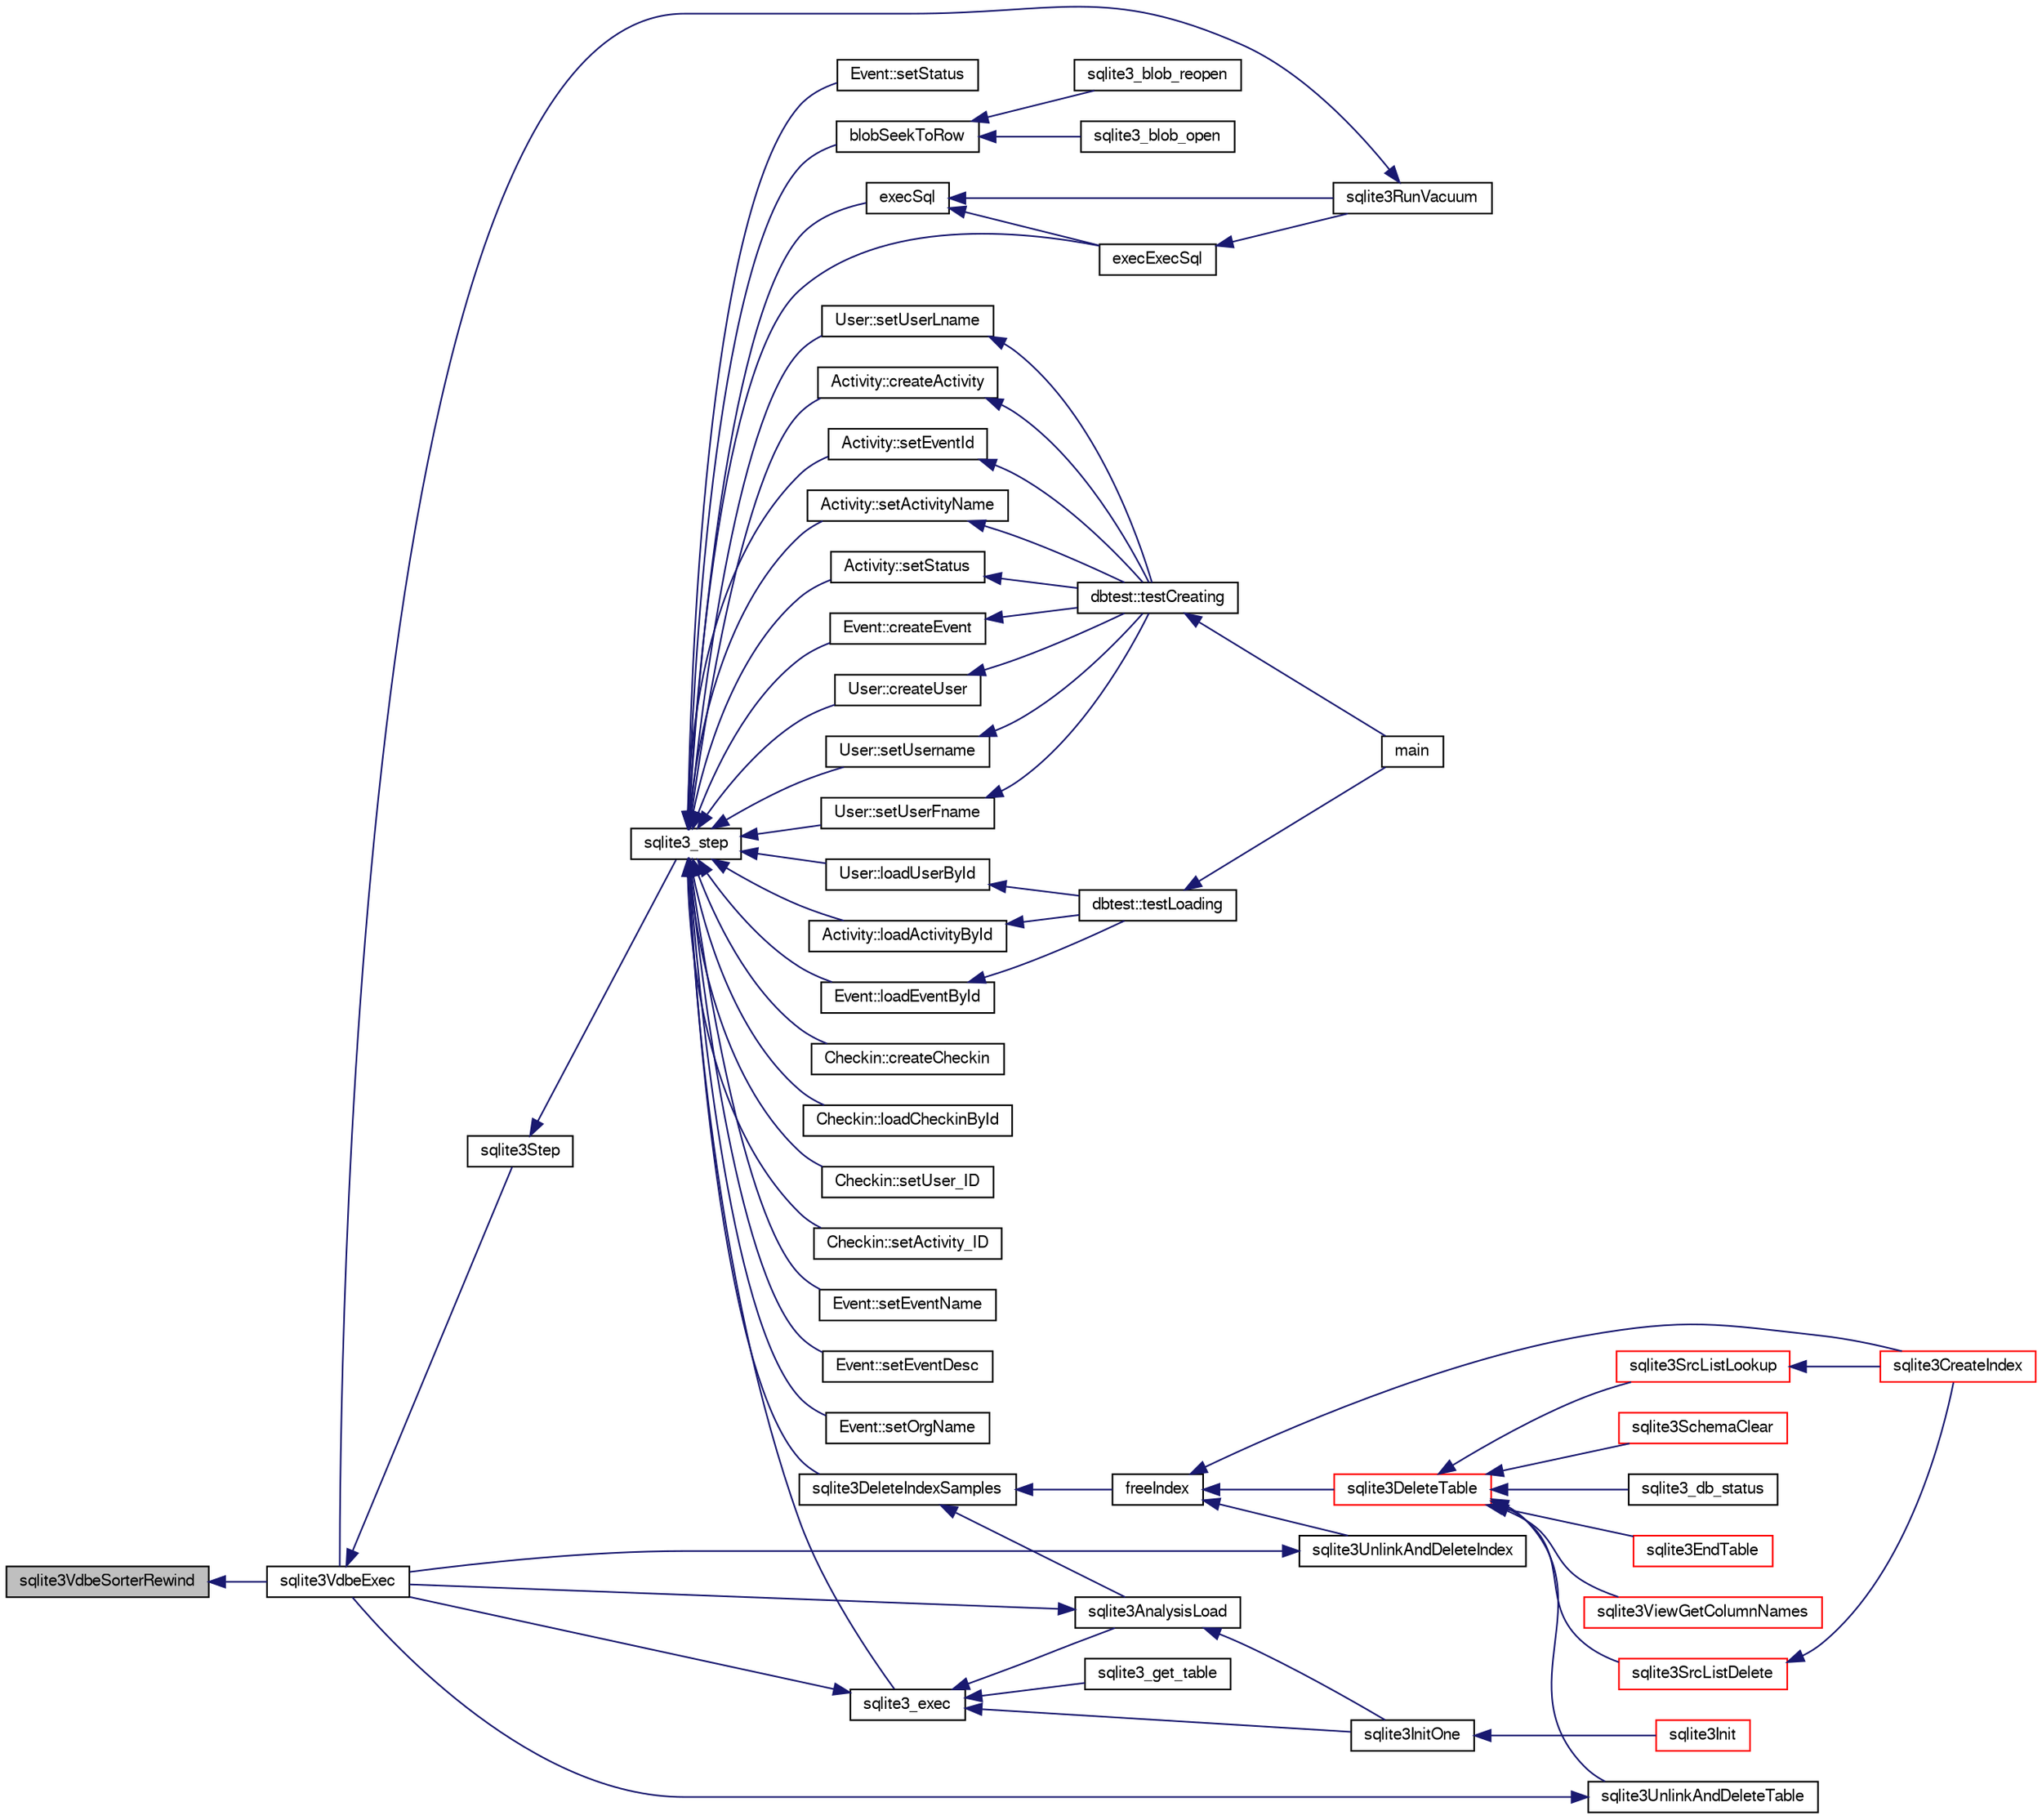 digraph "sqlite3VdbeSorterRewind"
{
  edge [fontname="FreeSans",fontsize="10",labelfontname="FreeSans",labelfontsize="10"];
  node [fontname="FreeSans",fontsize="10",shape=record];
  rankdir="LR";
  Node794742 [label="sqlite3VdbeSorterRewind",height=0.2,width=0.4,color="black", fillcolor="grey75", style="filled", fontcolor="black"];
  Node794742 -> Node794743 [dir="back",color="midnightblue",fontsize="10",style="solid",fontname="FreeSans"];
  Node794743 [label="sqlite3VdbeExec",height=0.2,width=0.4,color="black", fillcolor="white", style="filled",URL="$sqlite3_8c.html#a8ce40a614bdc56719c4d642b1e4dfb21"];
  Node794743 -> Node794744 [dir="back",color="midnightblue",fontsize="10",style="solid",fontname="FreeSans"];
  Node794744 [label="sqlite3Step",height=0.2,width=0.4,color="black", fillcolor="white", style="filled",URL="$sqlite3_8c.html#a3f2872e873e2758a4beedad1d5113554"];
  Node794744 -> Node794745 [dir="back",color="midnightblue",fontsize="10",style="solid",fontname="FreeSans"];
  Node794745 [label="sqlite3_step",height=0.2,width=0.4,color="black", fillcolor="white", style="filled",URL="$sqlite3_8h.html#ac1e491ce36b7471eb28387f7d3c74334"];
  Node794745 -> Node794746 [dir="back",color="midnightblue",fontsize="10",style="solid",fontname="FreeSans"];
  Node794746 [label="Activity::createActivity",height=0.2,width=0.4,color="black", fillcolor="white", style="filled",URL="$classActivity.html#a813cc5e52c14ab49b39014c134e3425b"];
  Node794746 -> Node794747 [dir="back",color="midnightblue",fontsize="10",style="solid",fontname="FreeSans"];
  Node794747 [label="dbtest::testCreating",height=0.2,width=0.4,color="black", fillcolor="white", style="filled",URL="$classdbtest.html#a8193e88a7df657069c8a6bd09c8243b7"];
  Node794747 -> Node794748 [dir="back",color="midnightblue",fontsize="10",style="solid",fontname="FreeSans"];
  Node794748 [label="main",height=0.2,width=0.4,color="black", fillcolor="white", style="filled",URL="$test_8cpp.html#ae66f6b31b5ad750f1fe042a706a4e3d4"];
  Node794745 -> Node794749 [dir="back",color="midnightblue",fontsize="10",style="solid",fontname="FreeSans"];
  Node794749 [label="Activity::loadActivityById",height=0.2,width=0.4,color="black", fillcolor="white", style="filled",URL="$classActivity.html#abe4ffb4f08a47212ebf9013259d9e7fd"];
  Node794749 -> Node794750 [dir="back",color="midnightblue",fontsize="10",style="solid",fontname="FreeSans"];
  Node794750 [label="dbtest::testLoading",height=0.2,width=0.4,color="black", fillcolor="white", style="filled",URL="$classdbtest.html#a6f98d82a2c8e2b9040848763504ddae1"];
  Node794750 -> Node794748 [dir="back",color="midnightblue",fontsize="10",style="solid",fontname="FreeSans"];
  Node794745 -> Node794751 [dir="back",color="midnightblue",fontsize="10",style="solid",fontname="FreeSans"];
  Node794751 [label="Activity::setEventId",height=0.2,width=0.4,color="black", fillcolor="white", style="filled",URL="$classActivity.html#adb1d0fd0d08f473e068f0a4086bfa9ca"];
  Node794751 -> Node794747 [dir="back",color="midnightblue",fontsize="10",style="solid",fontname="FreeSans"];
  Node794745 -> Node794752 [dir="back",color="midnightblue",fontsize="10",style="solid",fontname="FreeSans"];
  Node794752 [label="Activity::setActivityName",height=0.2,width=0.4,color="black", fillcolor="white", style="filled",URL="$classActivity.html#a62dc3737b33915a36086f9dd26d16a81"];
  Node794752 -> Node794747 [dir="back",color="midnightblue",fontsize="10",style="solid",fontname="FreeSans"];
  Node794745 -> Node794753 [dir="back",color="midnightblue",fontsize="10",style="solid",fontname="FreeSans"];
  Node794753 [label="Activity::setStatus",height=0.2,width=0.4,color="black", fillcolor="white", style="filled",URL="$classActivity.html#af618135a7738f4d2a7ee147a8ef912ea"];
  Node794753 -> Node794747 [dir="back",color="midnightblue",fontsize="10",style="solid",fontname="FreeSans"];
  Node794745 -> Node794754 [dir="back",color="midnightblue",fontsize="10",style="solid",fontname="FreeSans"];
  Node794754 [label="Checkin::createCheckin",height=0.2,width=0.4,color="black", fillcolor="white", style="filled",URL="$classCheckin.html#a4e40acdf7fff0e607f6de4f24f3a163c"];
  Node794745 -> Node794755 [dir="back",color="midnightblue",fontsize="10",style="solid",fontname="FreeSans"];
  Node794755 [label="Checkin::loadCheckinById",height=0.2,width=0.4,color="black", fillcolor="white", style="filled",URL="$classCheckin.html#a3461f70ea6c68475225f2a07f78a21e0"];
  Node794745 -> Node794756 [dir="back",color="midnightblue",fontsize="10",style="solid",fontname="FreeSans"];
  Node794756 [label="Checkin::setUser_ID",height=0.2,width=0.4,color="black", fillcolor="white", style="filled",URL="$classCheckin.html#a76ab640f4f912876dbebf183db5359c6"];
  Node794745 -> Node794757 [dir="back",color="midnightblue",fontsize="10",style="solid",fontname="FreeSans"];
  Node794757 [label="Checkin::setActivity_ID",height=0.2,width=0.4,color="black", fillcolor="white", style="filled",URL="$classCheckin.html#ab2ff3ec2604ec73a42af25874a00b232"];
  Node794745 -> Node794758 [dir="back",color="midnightblue",fontsize="10",style="solid",fontname="FreeSans"];
  Node794758 [label="Event::createEvent",height=0.2,width=0.4,color="black", fillcolor="white", style="filled",URL="$classEvent.html#a77adb9f4a46ffb32c2d931f0691f5903"];
  Node794758 -> Node794747 [dir="back",color="midnightblue",fontsize="10",style="solid",fontname="FreeSans"];
  Node794745 -> Node794759 [dir="back",color="midnightblue",fontsize="10",style="solid",fontname="FreeSans"];
  Node794759 [label="Event::loadEventById",height=0.2,width=0.4,color="black", fillcolor="white", style="filled",URL="$classEvent.html#afa66cea33f722dbeecb69cc98fdea055"];
  Node794759 -> Node794750 [dir="back",color="midnightblue",fontsize="10",style="solid",fontname="FreeSans"];
  Node794745 -> Node794760 [dir="back",color="midnightblue",fontsize="10",style="solid",fontname="FreeSans"];
  Node794760 [label="Event::setEventName",height=0.2,width=0.4,color="black", fillcolor="white", style="filled",URL="$classEvent.html#a10596b6ca077df05184e30d62b08729d"];
  Node794745 -> Node794761 [dir="back",color="midnightblue",fontsize="10",style="solid",fontname="FreeSans"];
  Node794761 [label="Event::setEventDesc",height=0.2,width=0.4,color="black", fillcolor="white", style="filled",URL="$classEvent.html#ae36b8377dcae792f1c5c4726024c981b"];
  Node794745 -> Node794762 [dir="back",color="midnightblue",fontsize="10",style="solid",fontname="FreeSans"];
  Node794762 [label="Event::setOrgName",height=0.2,width=0.4,color="black", fillcolor="white", style="filled",URL="$classEvent.html#a19aac0f776bd764563a54977656cf680"];
  Node794745 -> Node794763 [dir="back",color="midnightblue",fontsize="10",style="solid",fontname="FreeSans"];
  Node794763 [label="Event::setStatus",height=0.2,width=0.4,color="black", fillcolor="white", style="filled",URL="$classEvent.html#ab0a6b9285af0f4172eb841e2b80f8972"];
  Node794745 -> Node794764 [dir="back",color="midnightblue",fontsize="10",style="solid",fontname="FreeSans"];
  Node794764 [label="blobSeekToRow",height=0.2,width=0.4,color="black", fillcolor="white", style="filled",URL="$sqlite3_8c.html#afff57e13332b98c8a44a7cebe38962ab"];
  Node794764 -> Node794765 [dir="back",color="midnightblue",fontsize="10",style="solid",fontname="FreeSans"];
  Node794765 [label="sqlite3_blob_open",height=0.2,width=0.4,color="black", fillcolor="white", style="filled",URL="$sqlite3_8h.html#adb8ad839a5bdd62a43785132bc7dd518"];
  Node794764 -> Node794766 [dir="back",color="midnightblue",fontsize="10",style="solid",fontname="FreeSans"];
  Node794766 [label="sqlite3_blob_reopen",height=0.2,width=0.4,color="black", fillcolor="white", style="filled",URL="$sqlite3_8h.html#abc77c24fdc0150138490359a94360f7e"];
  Node794745 -> Node794767 [dir="back",color="midnightblue",fontsize="10",style="solid",fontname="FreeSans"];
  Node794767 [label="sqlite3DeleteIndexSamples",height=0.2,width=0.4,color="black", fillcolor="white", style="filled",URL="$sqlite3_8c.html#aaeda0302fbf61397ec009f65bed047ef"];
  Node794767 -> Node794768 [dir="back",color="midnightblue",fontsize="10",style="solid",fontname="FreeSans"];
  Node794768 [label="sqlite3AnalysisLoad",height=0.2,width=0.4,color="black", fillcolor="white", style="filled",URL="$sqlite3_8c.html#a48a2301c27e1d3d68708b9b8761b5a01"];
  Node794768 -> Node794743 [dir="back",color="midnightblue",fontsize="10",style="solid",fontname="FreeSans"];
  Node794768 -> Node794769 [dir="back",color="midnightblue",fontsize="10",style="solid",fontname="FreeSans"];
  Node794769 [label="sqlite3InitOne",height=0.2,width=0.4,color="black", fillcolor="white", style="filled",URL="$sqlite3_8c.html#ac4318b25df65269906b0379251fe9b85"];
  Node794769 -> Node794770 [dir="back",color="midnightblue",fontsize="10",style="solid",fontname="FreeSans"];
  Node794770 [label="sqlite3Init",height=0.2,width=0.4,color="red", fillcolor="white", style="filled",URL="$sqlite3_8c.html#aed74e3dc765631a833f522f425ff5a48"];
  Node794767 -> Node794870 [dir="back",color="midnightblue",fontsize="10",style="solid",fontname="FreeSans"];
  Node794870 [label="freeIndex",height=0.2,width=0.4,color="black", fillcolor="white", style="filled",URL="$sqlite3_8c.html#a00907c99c18d5bcb9d0b38c077146c31"];
  Node794870 -> Node794871 [dir="back",color="midnightblue",fontsize="10",style="solid",fontname="FreeSans"];
  Node794871 [label="sqlite3UnlinkAndDeleteIndex",height=0.2,width=0.4,color="black", fillcolor="white", style="filled",URL="$sqlite3_8c.html#a889f2dcb438c56db37a6d61e9f25e244"];
  Node794871 -> Node794743 [dir="back",color="midnightblue",fontsize="10",style="solid",fontname="FreeSans"];
  Node794870 -> Node794872 [dir="back",color="midnightblue",fontsize="10",style="solid",fontname="FreeSans"];
  Node794872 [label="sqlite3DeleteTable",height=0.2,width=0.4,color="red", fillcolor="white", style="filled",URL="$sqlite3_8c.html#a7fd3d507375a381a3807f92735318973"];
  Node794872 -> Node794873 [dir="back",color="midnightblue",fontsize="10",style="solid",fontname="FreeSans"];
  Node794873 [label="sqlite3_db_status",height=0.2,width=0.4,color="black", fillcolor="white", style="filled",URL="$sqlite3_8h.html#ab64e8333313ee2e44116842711818940"];
  Node794872 -> Node794874 [dir="back",color="midnightblue",fontsize="10",style="solid",fontname="FreeSans"];
  Node794874 [label="sqlite3UnlinkAndDeleteTable",height=0.2,width=0.4,color="black", fillcolor="white", style="filled",URL="$sqlite3_8c.html#a9733677716a49de464f86fff164e9a1b"];
  Node794874 -> Node794743 [dir="back",color="midnightblue",fontsize="10",style="solid",fontname="FreeSans"];
  Node794872 -> Node794785 [dir="back",color="midnightblue",fontsize="10",style="solid",fontname="FreeSans"];
  Node794785 [label="sqlite3EndTable",height=0.2,width=0.4,color="red", fillcolor="white", style="filled",URL="$sqlite3_8c.html#a7b5f2c66c0f0b6f819d970ca389768b0"];
  Node794872 -> Node794820 [dir="back",color="midnightblue",fontsize="10",style="solid",fontname="FreeSans"];
  Node794820 [label="sqlite3ViewGetColumnNames",height=0.2,width=0.4,color="red", fillcolor="white", style="filled",URL="$sqlite3_8c.html#aebc7cd8d9e2bd174ae0a60363d3f6ce8"];
  Node794872 -> Node794875 [dir="back",color="midnightblue",fontsize="10",style="solid",fontname="FreeSans"];
  Node794875 [label="sqlite3SrcListDelete",height=0.2,width=0.4,color="red", fillcolor="white", style="filled",URL="$sqlite3_8c.html#acc250a3e5e7fd8889a16a9f28e3e7312"];
  Node794875 -> Node794782 [dir="back",color="midnightblue",fontsize="10",style="solid",fontname="FreeSans"];
  Node794782 [label="sqlite3CreateIndex",height=0.2,width=0.4,color="red", fillcolor="white", style="filled",URL="$sqlite3_8c.html#a8dbe5e590ab6c58a8c45f34f7c81e825"];
  Node794872 -> Node794952 [dir="back",color="midnightblue",fontsize="10",style="solid",fontname="FreeSans"];
  Node794952 [label="sqlite3SchemaClear",height=0.2,width=0.4,color="red", fillcolor="white", style="filled",URL="$sqlite3_8c.html#a927c603430267e42c56ab38ca221322a"];
  Node794872 -> Node794787 [dir="back",color="midnightblue",fontsize="10",style="solid",fontname="FreeSans"];
  Node794787 [label="sqlite3SrcListLookup",height=0.2,width=0.4,color="red", fillcolor="white", style="filled",URL="$sqlite3_8c.html#a6354fab5d5d3aa8a721e43d480c16701"];
  Node794787 -> Node794782 [dir="back",color="midnightblue",fontsize="10",style="solid",fontname="FreeSans"];
  Node794870 -> Node794782 [dir="back",color="midnightblue",fontsize="10",style="solid",fontname="FreeSans"];
  Node794745 -> Node794936 [dir="back",color="midnightblue",fontsize="10",style="solid",fontname="FreeSans"];
  Node794936 [label="sqlite3_exec",height=0.2,width=0.4,color="black", fillcolor="white", style="filled",URL="$sqlite3_8h.html#a97487ec8150e0bcc8fa392ab8f0e24db"];
  Node794936 -> Node794743 [dir="back",color="midnightblue",fontsize="10",style="solid",fontname="FreeSans"];
  Node794936 -> Node794768 [dir="back",color="midnightblue",fontsize="10",style="solid",fontname="FreeSans"];
  Node794936 -> Node794769 [dir="back",color="midnightblue",fontsize="10",style="solid",fontname="FreeSans"];
  Node794936 -> Node794937 [dir="back",color="midnightblue",fontsize="10",style="solid",fontname="FreeSans"];
  Node794937 [label="sqlite3_get_table",height=0.2,width=0.4,color="black", fillcolor="white", style="filled",URL="$sqlite3_8h.html#a5effeac4e12df57beaa35c5be1f61579"];
  Node794745 -> Node794927 [dir="back",color="midnightblue",fontsize="10",style="solid",fontname="FreeSans"];
  Node794927 [label="execSql",height=0.2,width=0.4,color="black", fillcolor="white", style="filled",URL="$sqlite3_8c.html#a7d16651b98a110662f4c265eff0246cb"];
  Node794927 -> Node794928 [dir="back",color="midnightblue",fontsize="10",style="solid",fontname="FreeSans"];
  Node794928 [label="execExecSql",height=0.2,width=0.4,color="black", fillcolor="white", style="filled",URL="$sqlite3_8c.html#ac1be09a6c047f21133d16378d301e0d4"];
  Node794928 -> Node794929 [dir="back",color="midnightblue",fontsize="10",style="solid",fontname="FreeSans"];
  Node794929 [label="sqlite3RunVacuum",height=0.2,width=0.4,color="black", fillcolor="white", style="filled",URL="$sqlite3_8c.html#a5e83ddc7b3e7e8e79ad5d1fc92de1d2f"];
  Node794929 -> Node794743 [dir="back",color="midnightblue",fontsize="10",style="solid",fontname="FreeSans"];
  Node794927 -> Node794929 [dir="back",color="midnightblue",fontsize="10",style="solid",fontname="FreeSans"];
  Node794745 -> Node794928 [dir="back",color="midnightblue",fontsize="10",style="solid",fontname="FreeSans"];
  Node794745 -> Node794930 [dir="back",color="midnightblue",fontsize="10",style="solid",fontname="FreeSans"];
  Node794930 [label="User::createUser",height=0.2,width=0.4,color="black", fillcolor="white", style="filled",URL="$classUser.html#a22ed673939e8cc0a136130b809bba513"];
  Node794930 -> Node794747 [dir="back",color="midnightblue",fontsize="10",style="solid",fontname="FreeSans"];
  Node794745 -> Node794931 [dir="back",color="midnightblue",fontsize="10",style="solid",fontname="FreeSans"];
  Node794931 [label="User::loadUserById",height=0.2,width=0.4,color="black", fillcolor="white", style="filled",URL="$classUser.html#a863377665b7fb83c5547dcf9727f5092"];
  Node794931 -> Node794750 [dir="back",color="midnightblue",fontsize="10",style="solid",fontname="FreeSans"];
  Node794745 -> Node794932 [dir="back",color="midnightblue",fontsize="10",style="solid",fontname="FreeSans"];
  Node794932 [label="User::setUsername",height=0.2,width=0.4,color="black", fillcolor="white", style="filled",URL="$classUser.html#aa0497022a136cb78de785b0a39ae60b1"];
  Node794932 -> Node794747 [dir="back",color="midnightblue",fontsize="10",style="solid",fontname="FreeSans"];
  Node794745 -> Node794933 [dir="back",color="midnightblue",fontsize="10",style="solid",fontname="FreeSans"];
  Node794933 [label="User::setUserFname",height=0.2,width=0.4,color="black", fillcolor="white", style="filled",URL="$classUser.html#a72657eb55cd0ca437b4841a43f19912f"];
  Node794933 -> Node794747 [dir="back",color="midnightblue",fontsize="10",style="solid",fontname="FreeSans"];
  Node794745 -> Node794934 [dir="back",color="midnightblue",fontsize="10",style="solid",fontname="FreeSans"];
  Node794934 [label="User::setUserLname",height=0.2,width=0.4,color="black", fillcolor="white", style="filled",URL="$classUser.html#aa25973387e5afe1aa6f60dd6545e33b5"];
  Node794934 -> Node794747 [dir="back",color="midnightblue",fontsize="10",style="solid",fontname="FreeSans"];
}
